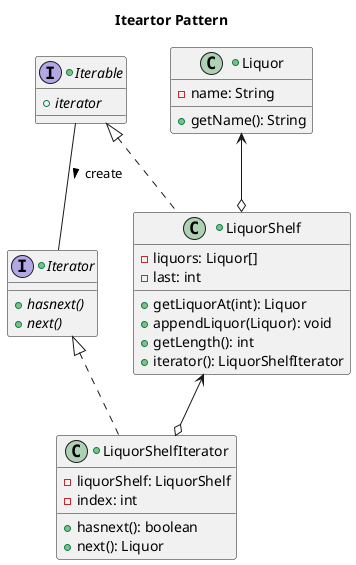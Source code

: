 @startuml

title Iteartor Pattern

Iterable -- Iterator : create >
LiquorShelf <--o LiquorShelfIterator
Liquor <--o LiquorShelf

+interface Iterable {
    + {abstract}iterator
}

+interface Iterator {
    + {abstract}hasnext()
    + {abstract}next()
}

+class LiquorShelf implements Iterable {
    - liquors: Liquor[]
    - last: int
    + getLiquorAt(int): Liquor
    + appendLiquor(Liquor): void
    + getLength(): int
    + iterator(): LiquorShelfIterator
}

+class LiquorShelfIterator implements Iterator {
    - liquorShelf: LiquorShelf
    - index: int
    + hasnext(): boolean
    + next(): Liquor
}

+class Liquor {
    - name: String
    + getName(): String
}

@enduml
